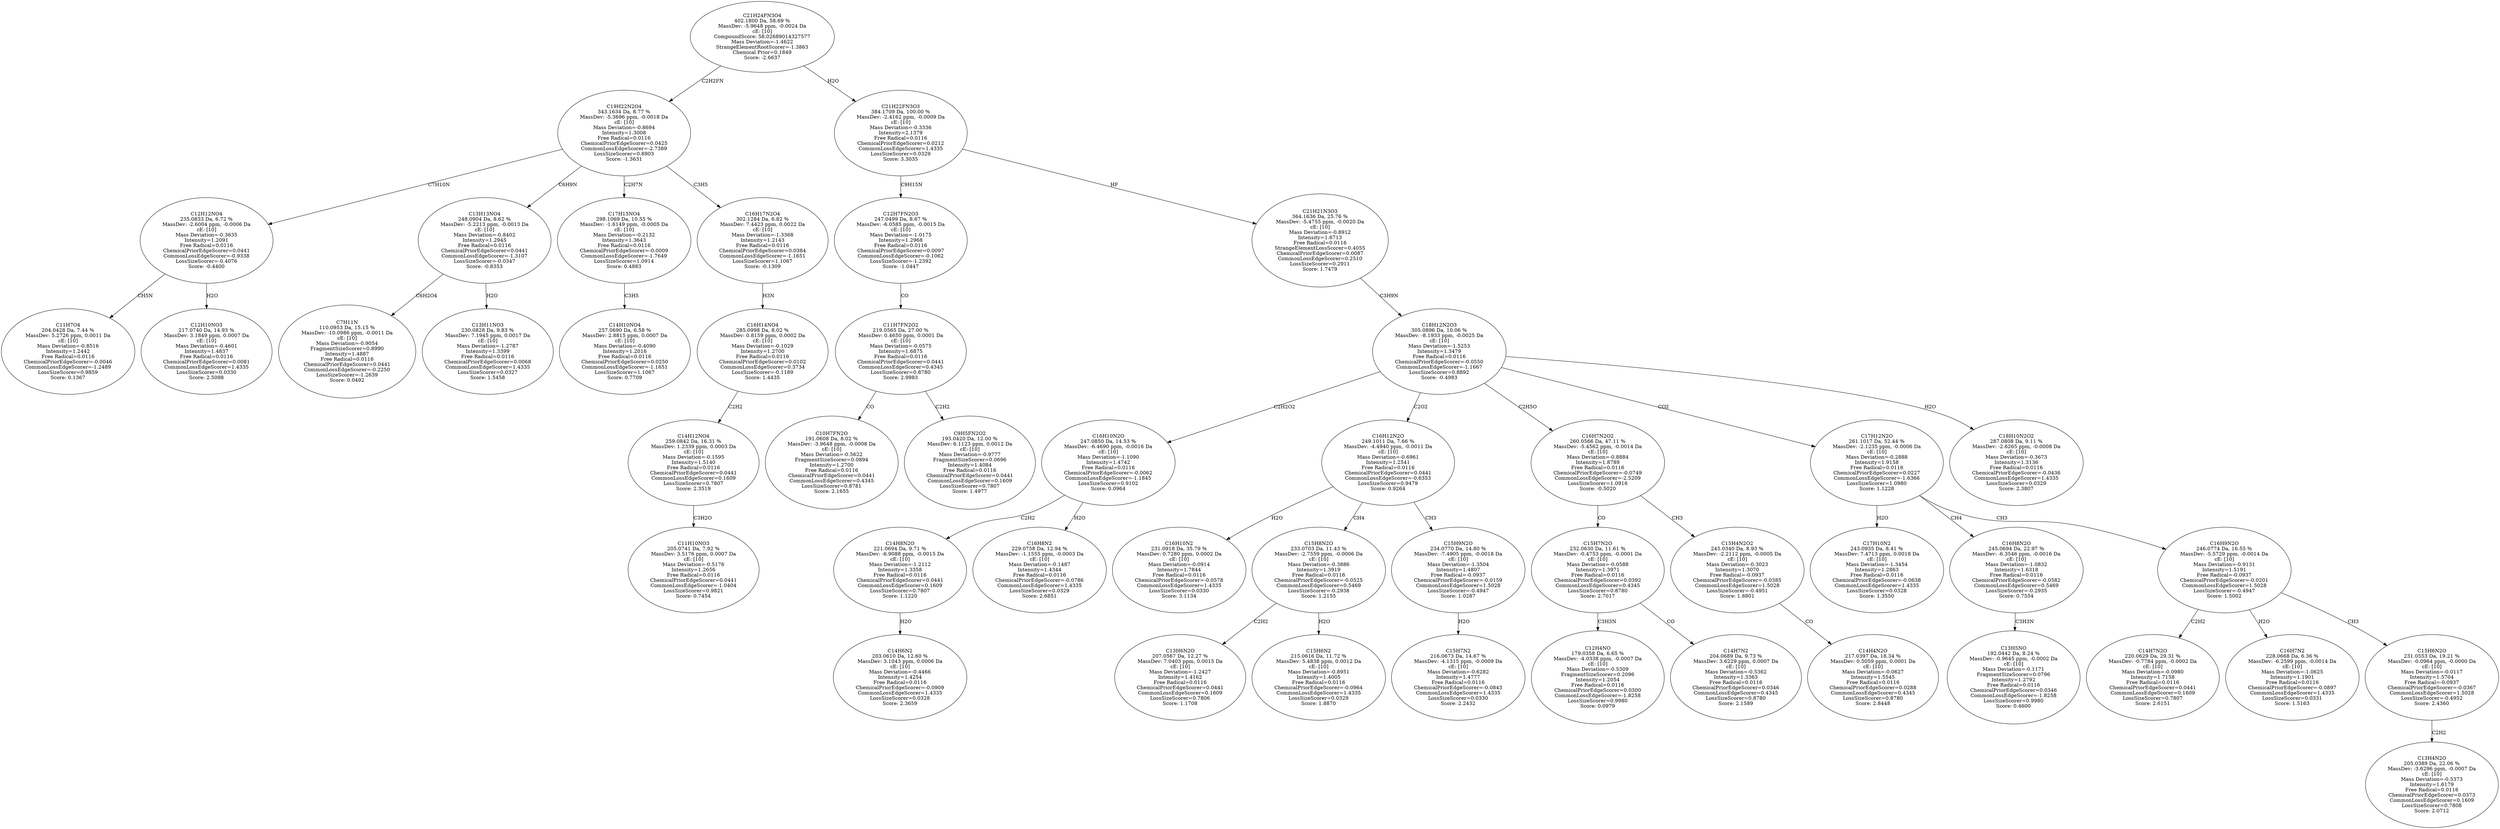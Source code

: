 strict digraph {
v1 [label="C11H7O4\n204.0428 Da, 7.44 %\nMassDev: 5.2726 ppm, 0.0011 Da\ncE: [10]\nMass Deviation=-0.8516\nIntensity=1.2442\nFree Radical=0.0116\nChemicalPriorEdgeScorer=-0.0046\nCommonLossEdgeScorer=-1.2489\nLossSizeScorer=0.9859\nScore: 0.1367"];
v2 [label="C12H10NO3\n217.0740 Da, 14.93 %\nMassDev: 3.1849 ppm, 0.0007 Da\ncE: [10]\nMass Deviation=-0.4601\nIntensity=1.4837\nFree Radical=0.0116\nChemicalPriorEdgeScorer=0.0081\nCommonLossEdgeScorer=1.4335\nLossSizeScorer=0.0330\nScore: 2.5098"];
v3 [label="C12H12NO4\n235.0833 Da, 6.72 %\nMassDev: -2.6004 ppm, -0.0006 Da\ncE: [10]\nMass Deviation=-0.3635\nIntensity=1.2091\nFree Radical=0.0116\nChemicalPriorEdgeScorer=0.0441\nCommonLossEdgeScorer=-0.9338\nLossSizeScorer=-0.4076\nScore: -0.4400"];
v4 [label="C7H11N\n110.0953 Da, 15.15 %\nMassDev: -10.0986 ppm, -0.0011 Da\ncE: [10]\nMass Deviation=-0.9054\nFragmentSizeScorer=0.8990\nIntensity=1.4887\nFree Radical=0.0116\nChemicalPriorEdgeScorer=0.0441\nCommonLossEdgeScorer=-0.2250\nLossSizeScorer=-1.2639\nScore: 0.0492"];
v5 [label="C13H11NO3\n230.0828 Da, 9.83 %\nMassDev: 7.1945 ppm, 0.0017 Da\ncE: [10]\nMass Deviation=-1.2787\nIntensity=1.3399\nFree Radical=0.0116\nChemicalPriorEdgeScorer=0.0068\nCommonLossEdgeScorer=1.4335\nLossSizeScorer=0.0327\nScore: 1.5458"];
v6 [label="C13H13NO4\n248.0904 Da, 8.62 %\nMassDev: -5.2213 ppm, -0.0013 Da\ncE: [10]\nMass Deviation=-0.8402\nIntensity=1.2945\nFree Radical=0.0116\nChemicalPriorEdgeScorer=0.0441\nCommonLossEdgeScorer=-1.3107\nLossSizeScorer=-0.0347\nScore: -0.8353"];
v7 [label="C14H10NO4\n257.0690 Da, 6.58 %\nMassDev: 2.8815 ppm, 0.0007 Da\ncE: [10]\nMass Deviation=-0.4090\nIntensity=1.2016\nFree Radical=0.0116\nChemicalPriorEdgeScorer=0.0250\nCommonLossEdgeScorer=-1.1651\nLossSizeScorer=1.1067\nScore: 0.7709"];
v8 [label="C17H15NO4\n298.1069 Da, 10.55 %\nMassDev: -1.6149 ppm, -0.0005 Da\ncE: [10]\nMass Deviation=-0.2132\nIntensity=1.3643\nFree Radical=0.0116\nChemicalPriorEdgeScorer=-0.0009\nCommonLossEdgeScorer=-1.7649\nLossSizeScorer=1.0914\nScore: 0.4883"];
v9 [label="C11H10NO3\n205.0741 Da, 7.92 %\nMassDev: 3.5176 ppm, 0.0007 Da\ncE: [10]\nMass Deviation=-0.5176\nIntensity=1.2656\nFree Radical=0.0116\nChemicalPriorEdgeScorer=0.0441\nCommonLossEdgeScorer=-1.0404\nLossSizeScorer=0.9821\nScore: 0.7454"];
v10 [label="C14H12NO4\n259.0842 Da, 16.31 %\nMassDev: 1.2339 ppm, 0.0003 Da\ncE: [10]\nMass Deviation=-0.1595\nIntensity=1.5140\nFree Radical=0.0116\nChemicalPriorEdgeScorer=0.0441\nCommonLossEdgeScorer=0.1609\nLossSizeScorer=0.7807\nScore: 2.3519"];
v11 [label="C16H14NO4\n285.0998 Da, 8.02 %\nMassDev: 0.8159 ppm, 0.0002 Da\ncE: [10]\nMass Deviation=-0.1029\nIntensity=1.2700\nFree Radical=0.0116\nChemicalPriorEdgeScorer=0.0102\nCommonLossEdgeScorer=0.3734\nLossSizeScorer=-0.1189\nScore: 1.4435"];
v12 [label="C16H17N2O4\n302.1284 Da, 6.82 %\nMassDev: 7.4423 ppm, 0.0022 Da\ncE: [10]\nMass Deviation=-1.3368\nIntensity=1.2143\nFree Radical=0.0116\nChemicalPriorEdgeScorer=0.0384\nCommonLossEdgeScorer=-1.1651\nLossSizeScorer=1.1067\nScore: -0.1309"];
v13 [label="C19H22N2O4\n343.1634 Da, 8.77 %\nMassDev: -5.3696 ppm, -0.0018 Da\ncE: [10]\nMass Deviation=-0.8694\nIntensity=1.3008\nFree Radical=0.0116\nChemicalPriorEdgeScorer=0.0425\nCommonLossEdgeScorer=-2.7389\nLossSizeScorer=0.8903\nScore: -1.3631"];
v14 [label="C10H7FN2O\n191.0608 Da, 8.02 %\nMassDev: -3.9648 ppm, -0.0008 Da\ncE: [10]\nMass Deviation=-0.5622\nFragmentSizeScorer=0.0894\nIntensity=1.2700\nFree Radical=0.0116\nChemicalPriorEdgeScorer=0.0441\nCommonLossEdgeScorer=0.4345\nLossSizeScorer=0.8781\nScore: 2.1655"];
v15 [label="C9H5FN2O2\n193.0420 Da, 12.00 %\nMassDev: 6.1123 ppm, 0.0012 Da\ncE: [10]\nMass Deviation=-0.9777\nFragmentSizeScorer=0.0696\nIntensity=1.4084\nFree Radical=0.0116\nChemicalPriorEdgeScorer=0.0441\nCommonLossEdgeScorer=0.1609\nLossSizeScorer=0.7807\nScore: 1.4977"];
v16 [label="C11H7FN2O2\n219.0565 Da, 27.00 %\nMassDev: 0.4650 ppm, 0.0001 Da\ncE: [10]\nMass Deviation=-0.0575\nIntensity=1.6875\nFree Radical=0.0116\nChemicalPriorEdgeScorer=0.0441\nCommonLossEdgeScorer=0.4345\nLossSizeScorer=0.8780\nScore: 2.9983"];
v17 [label="C12H7FN2O3\n247.0499 Da, 8.67 %\nMassDev: -6.0585 ppm, -0.0015 Da\ncE: [10]\nMass Deviation=-1.0175\nIntensity=1.2968\nFree Radical=0.0116\nChemicalPriorEdgeScorer=0.0097\nCommonLossEdgeScorer=-0.1062\nLossSizeScorer=-1.2392\nScore: -1.0447"];
v18 [label="C14H6N2\n203.0610 Da, 12.60 %\nMassDev: 3.1043 ppm, 0.0006 Da\ncE: [10]\nMass Deviation=-0.4466\nIntensity=1.4254\nFree Radical=0.0116\nChemicalPriorEdgeScorer=-0.0909\nCommonLossEdgeScorer=1.4335\nLossSizeScorer=0.0328\nScore: 2.3659"];
v19 [label="C14H8N2O\n221.0694 Da, 9.71 %\nMassDev: -6.9088 ppm, -0.0015 Da\ncE: [10]\nMass Deviation=-1.2112\nIntensity=1.3358\nFree Radical=0.0116\nChemicalPriorEdgeScorer=0.0441\nCommonLossEdgeScorer=0.1609\nLossSizeScorer=0.7807\nScore: 1.1220"];
v20 [label="C16H8N2\n229.0758 Da, 12.94 %\nMassDev: -1.1555 ppm, -0.0003 Da\ncE: [10]\nMass Deviation=-0.1487\nIntensity=1.4344\nFree Radical=0.0116\nChemicalPriorEdgeScorer=-0.0786\nCommonLossEdgeScorer=1.4335\nLossSizeScorer=0.0329\nScore: 2.6851"];
v21 [label="C16H10N2O\n247.0850 Da, 14.53 %\nMassDev: -6.4690 ppm, -0.0016 Da\ncE: [10]\nMass Deviation=-1.1090\nIntensity=1.4742\nFree Radical=0.0116\nChemicalPriorEdgeScorer=-0.0062\nCommonLossEdgeScorer=-1.1845\nLossSizeScorer=0.9102\nScore: 0.0964"];
v22 [label="C16H10N2\n231.0918 Da, 35.79 %\nMassDev: 0.7280 ppm, 0.0002 Da\ncE: [10]\nMass Deviation=-0.0914\nIntensity=1.7844\nFree Radical=0.0116\nChemicalPriorEdgeScorer=-0.0578\nCommonLossEdgeScorer=1.4335\nLossSizeScorer=0.0330\nScore: 3.1134"];
v23 [label="C13H6N2O\n207.0567 Da, 12.27 %\nMassDev: 7.0403 ppm, 0.0015 Da\ncE: [10]\nMass Deviation=-1.2427\nIntensity=1.4162\nFree Radical=0.0116\nChemicalPriorEdgeScorer=0.0441\nCommonLossEdgeScorer=0.1609\nLossSizeScorer=0.7806\nScore: 1.1708"];
v24 [label="C15H6N2\n215.0616 Da, 11.72 %\nMassDev: 5.4838 ppm, 0.0012 Da\ncE: [10]\nMass Deviation=-0.8951\nIntensity=1.4005\nFree Radical=0.0116\nChemicalPriorEdgeScorer=-0.0964\nCommonLossEdgeScorer=1.4335\nLossSizeScorer=0.0329\nScore: 1.8870"];
v25 [label="C15H8N2O\n233.0703 Da, 11.43 %\nMassDev: -2.7559 ppm, -0.0006 Da\ncE: [10]\nMass Deviation=-0.3886\nIntensity=1.3919\nFree Radical=0.0116\nChemicalPriorEdgeScorer=-0.0525\nCommonLossEdgeScorer=0.5469\nLossSizeScorer=-0.2938\nScore: 1.2155"];
v26 [label="C15H7N2\n216.0673 Da, 14.67 %\nMassDev: -4.1315 ppm, -0.0009 Da\ncE: [10]\nMass Deviation=-0.6282\nIntensity=1.4777\nFree Radical=0.0116\nChemicalPriorEdgeScorer=-0.0843\nCommonLossEdgeScorer=1.4335\nLossSizeScorer=0.0330\nScore: 2.2432"];
v27 [label="C15H9N2O\n234.0770 Da, 14.80 %\nMassDev: -7.4905 ppm, -0.0018 Da\ncE: [10]\nMass Deviation=-1.3504\nIntensity=1.4807\nFree Radical=-0.0937\nChemicalPriorEdgeScorer=-0.0159\nCommonLossEdgeScorer=1.5028\nLossSizeScorer=-0.4947\nScore: 1.0287"];
v28 [label="C16H12N2O\n249.1011 Da, 7.66 %\nMassDev: -4.4940 ppm, -0.0011 Da\ncE: [10]\nMass Deviation=-0.6961\nIntensity=1.2541\nFree Radical=0.0116\nChemicalPriorEdgeScorer=0.0441\nCommonLossEdgeScorer=-0.6353\nLossSizeScorer=0.9479\nScore: 0.9264"];
v29 [label="C12H4NO\n179.0358 Da, 6.65 %\nMassDev: -4.0338 ppm, -0.0007 Da\ncE: [10]\nMass Deviation=-0.5309\nFragmentSizeScorer=0.2096\nIntensity=1.2054\nFree Radical=0.0116\nChemicalPriorEdgeScorer=0.0300\nCommonLossEdgeScorer=-1.8258\nLossSizeScorer=0.9980\nScore: 0.0979"];
v30 [label="C14H7N2\n204.0689 Da, 9.73 %\nMassDev: 3.6229 ppm, 0.0007 Da\ncE: [10]\nMass Deviation=-0.5362\nIntensity=1.3363\nFree Radical=0.0116\nChemicalPriorEdgeScorer=0.0346\nCommonLossEdgeScorer=0.4345\nLossSizeScorer=0.8780\nScore: 2.1589"];
v31 [label="C15H7N2O\n232.0630 Da, 11.61 %\nMassDev: -0.4753 ppm, -0.0001 Da\ncE: [10]\nMass Deviation=-0.0588\nIntensity=1.3971\nFree Radical=0.0116\nChemicalPriorEdgeScorer=0.0392\nCommonLossEdgeScorer=0.4345\nLossSizeScorer=0.8780\nScore: 2.7017"];
v32 [label="C14H4N2O\n217.0397 Da, 18.34 %\nMassDev: 0.5059 ppm, 0.0001 Da\ncE: [10]\nMass Deviation=-0.0627\nIntensity=1.5545\nFree Radical=0.0116\nChemicalPriorEdgeScorer=0.0288\nCommonLossEdgeScorer=0.4345\nLossSizeScorer=0.8780\nScore: 2.8448"];
v33 [label="C15H4N2O2\n245.0340 Da, 8.93 %\nMassDev: -2.2112 ppm, -0.0005 Da\ncE: [10]\nMass Deviation=-0.3023\nIntensity=1.3070\nFree Radical=-0.0937\nChemicalPriorEdgeScorer=-0.0385\nCommonLossEdgeScorer=1.5028\nLossSizeScorer=-0.4951\nScore: 1.8801"];
v34 [label="C16H7N2O2\n260.0566 Da, 47.11 %\nMassDev: -5.4562 ppm, -0.0014 Da\ncE: [10]\nMass Deviation=-0.8884\nIntensity=1.8789\nFree Radical=0.0116\nChemicalPriorEdgeScorer=-0.0749\nCommonLossEdgeScorer=-2.5209\nLossSizeScorer=1.0916\nScore: -0.5020"];
v35 [label="C17H10N2\n243.0935 Da, 8.41 %\nMassDev: 7.4713 ppm, 0.0018 Da\ncE: [10]\nMass Deviation=-1.3454\nIntensity=1.2863\nFree Radical=0.0116\nChemicalPriorEdgeScorer=-0.0638\nCommonLossEdgeScorer=1.4335\nLossSizeScorer=0.0328\nScore: 1.3550"];
v36 [label="C13H5NO\n192.0442 Da, 8.24 %\nMassDev: -0.9645 ppm, -0.0002 Da\ncE: [10]\nMass Deviation=-0.1171\nFragmentSizeScorer=0.0796\nIntensity=1.2792\nFree Radical=0.0116\nChemicalPriorEdgeScorer=0.0346\nCommonLossEdgeScorer=-1.8258\nLossSizeScorer=0.9980\nScore: 0.4600"];
v37 [label="C16H8N2O\n245.0694 Da, 22.97 %\nMassDev: -6.3546 ppm, -0.0016 Da\ncE: [10]\nMass Deviation=-1.0832\nIntensity=1.6318\nFree Radical=0.0116\nChemicalPriorEdgeScorer=-0.0582\nCommonLossEdgeScorer=0.5469\nLossSizeScorer=-0.2935\nScore: 0.7554"];
v38 [label="C14H7N2O\n220.0629 Da, 29.31 %\nMassDev: -0.7784 ppm, -0.0002 Da\ncE: [10]\nMass Deviation=-0.0980\nIntensity=1.7158\nFree Radical=0.0116\nChemicalPriorEdgeScorer=0.0441\nCommonLossEdgeScorer=0.1609\nLossSizeScorer=0.7807\nScore: 2.6151"];
v39 [label="C16H7N2\n228.0668 Da, 6.36 %\nMassDev: -6.2599 ppm, -0.0014 Da\ncE: [10]\nMass Deviation=-1.0625\nIntensity=1.1901\nFree Radical=0.0116\nChemicalPriorEdgeScorer=-0.0897\nCommonLossEdgeScorer=1.4335\nLossSizeScorer=0.0331\nScore: 1.5163"];
v40 [label="C13H4N2O\n205.0389 Da, 22.06 %\nMassDev: -3.6296 ppm, -0.0007 Da\ncE: [10]\nMass Deviation=-0.5373\nIntensity=1.6179\nFree Radical=0.0116\nChemicalPriorEdgeScorer=0.0373\nCommonLossEdgeScorer=0.1609\nLossSizeScorer=0.7808\nScore: 2.0712"];
v41 [label="C15H6N2O\n231.0553 Da, 19.21 %\nMassDev: -0.0964 ppm, -0.0000 Da\ncE: [10]\nMass Deviation=-0.0117\nIntensity=1.5704\nFree Radical=-0.0937\nChemicalPriorEdgeScorer=-0.0367\nCommonLossEdgeScorer=1.5028\nLossSizeScorer=-0.4952\nScore: 2.4360"];
v42 [label="C16H9N2O\n246.0774 Da, 16.55 %\nMassDev: -5.5729 ppm, -0.0014 Da\ncE: [10]\nMass Deviation=-0.9131\nIntensity=1.5191\nFree Radical=-0.0937\nChemicalPriorEdgeScorer=-0.0201\nCommonLossEdgeScorer=1.5028\nLossSizeScorer=-0.4947\nScore: 1.5002"];
v43 [label="C17H12N2O\n261.1017 Da, 52.44 %\nMassDev: -2.1235 ppm, -0.0006 Da\ncE: [10]\nMass Deviation=-0.2888\nIntensity=1.9158\nFree Radical=0.0116\nChemicalPriorEdgeScorer=0.0227\nCommonLossEdgeScorer=-1.6366\nLossSizeScorer=1.0980\nScore: 1.1228"];
v44 [label="C18H10N2O2\n287.0808 Da, 9.11 %\nMassDev: -2.6265 ppm, -0.0008 Da\ncE: [10]\nMass Deviation=-0.3673\nIntensity=1.3136\nFree Radical=0.0116\nChemicalPriorEdgeScorer=-0.0436\nCommonLossEdgeScorer=1.4335\nLossSizeScorer=0.0329\nScore: 2.3807"];
v45 [label="C18H12N2O3\n305.0896 Da, 10.06 %\nMassDev: -8.1933 ppm, -0.0025 Da\ncE: [10]\nMass Deviation=-1.5253\nIntensity=1.3479\nFree Radical=0.0116\nChemicalPriorEdgeScorer=-0.0550\nCommonLossEdgeScorer=-1.1667\nLossSizeScorer=0.8892\nScore: -0.4983"];
v46 [label="C21H21N3O3\n364.1636 Da, 25.76 %\nMassDev: -5.4755 ppm, -0.0020 Da\ncE: [10]\nMass Deviation=-0.8912\nIntensity=1.6713\nFree Radical=0.0116\nStrangeElementLossScorer=0.4055\nChemicalPriorEdgeScorer=0.0087\nCommonLossEdgeScorer=0.2510\nLossSizeScorer=0.2911\nScore: 1.7479"];
v47 [label="C21H22FN3O3\n384.1709 Da, 100.00 %\nMassDev: -2.4162 ppm, -0.0009 Da\ncE: [10]\nMass Deviation=-0.3336\nIntensity=2.1379\nFree Radical=0.0116\nChemicalPriorEdgeScorer=0.0212\nCommonLossEdgeScorer=1.4335\nLossSizeScorer=0.0329\nScore: 3.3035"];
v48 [label="C21H24FN3O4\n402.1800 Da, 58.69 %\nMassDev: -5.9648 ppm, -0.0024 Da\ncE: [10]\nCompoundScore: 58.02689014327577\nMass Deviation=-1.4622\nStrangeElementRootScorer=-1.3863\nChemical Prior=0.1849\nScore: -2.6637"];
v3 -> v1 [label="CH5N"];
v3 -> v2 [label="H2O"];
v13 -> v3 [label="C7H10N"];
v6 -> v4 [label="C6H2O4"];
v6 -> v5 [label="H2O"];
v13 -> v6 [label="C6H9N"];
v8 -> v7 [label="C3H5"];
v13 -> v8 [label="C2H7N"];
v10 -> v9 [label="C3H2O"];
v11 -> v10 [label="C2H2"];
v12 -> v11 [label="H3N"];
v13 -> v12 [label="C3H5"];
v48 -> v13 [label="C2H2FN"];
v16 -> v14 [label="CO"];
v16 -> v15 [label="C2H2"];
v17 -> v16 [label="CO"];
v47 -> v17 [label="C9H15N"];
v19 -> v18 [label="H2O"];
v21 -> v19 [label="C2H2"];
v21 -> v20 [label="H2O"];
v45 -> v21 [label="C2H2O2"];
v28 -> v22 [label="H2O"];
v25 -> v23 [label="C2H2"];
v25 -> v24 [label="H2O"];
v28 -> v25 [label="CH4"];
v27 -> v26 [label="H2O"];
v28 -> v27 [label="CH3"];
v45 -> v28 [label="C2O2"];
v31 -> v29 [label="C3H3N"];
v31 -> v30 [label="CO"];
v34 -> v31 [label="CO"];
v33 -> v32 [label="CO"];
v34 -> v33 [label="CH3"];
v45 -> v34 [label="C2H5O"];
v43 -> v35 [label="H2O"];
v37 -> v36 [label="C3H3N"];
v43 -> v37 [label="CH4"];
v42 -> v38 [label="C2H2"];
v42 -> v39 [label="H2O"];
v41 -> v40 [label="C2H2"];
v42 -> v41 [label="CH3"];
v43 -> v42 [label="CH3"];
v45 -> v43 [label="CO2"];
v45 -> v44 [label="H2O"];
v46 -> v45 [label="C3H9N"];
v47 -> v46 [label="HF"];
v48 -> v47 [label="H2O"];
}